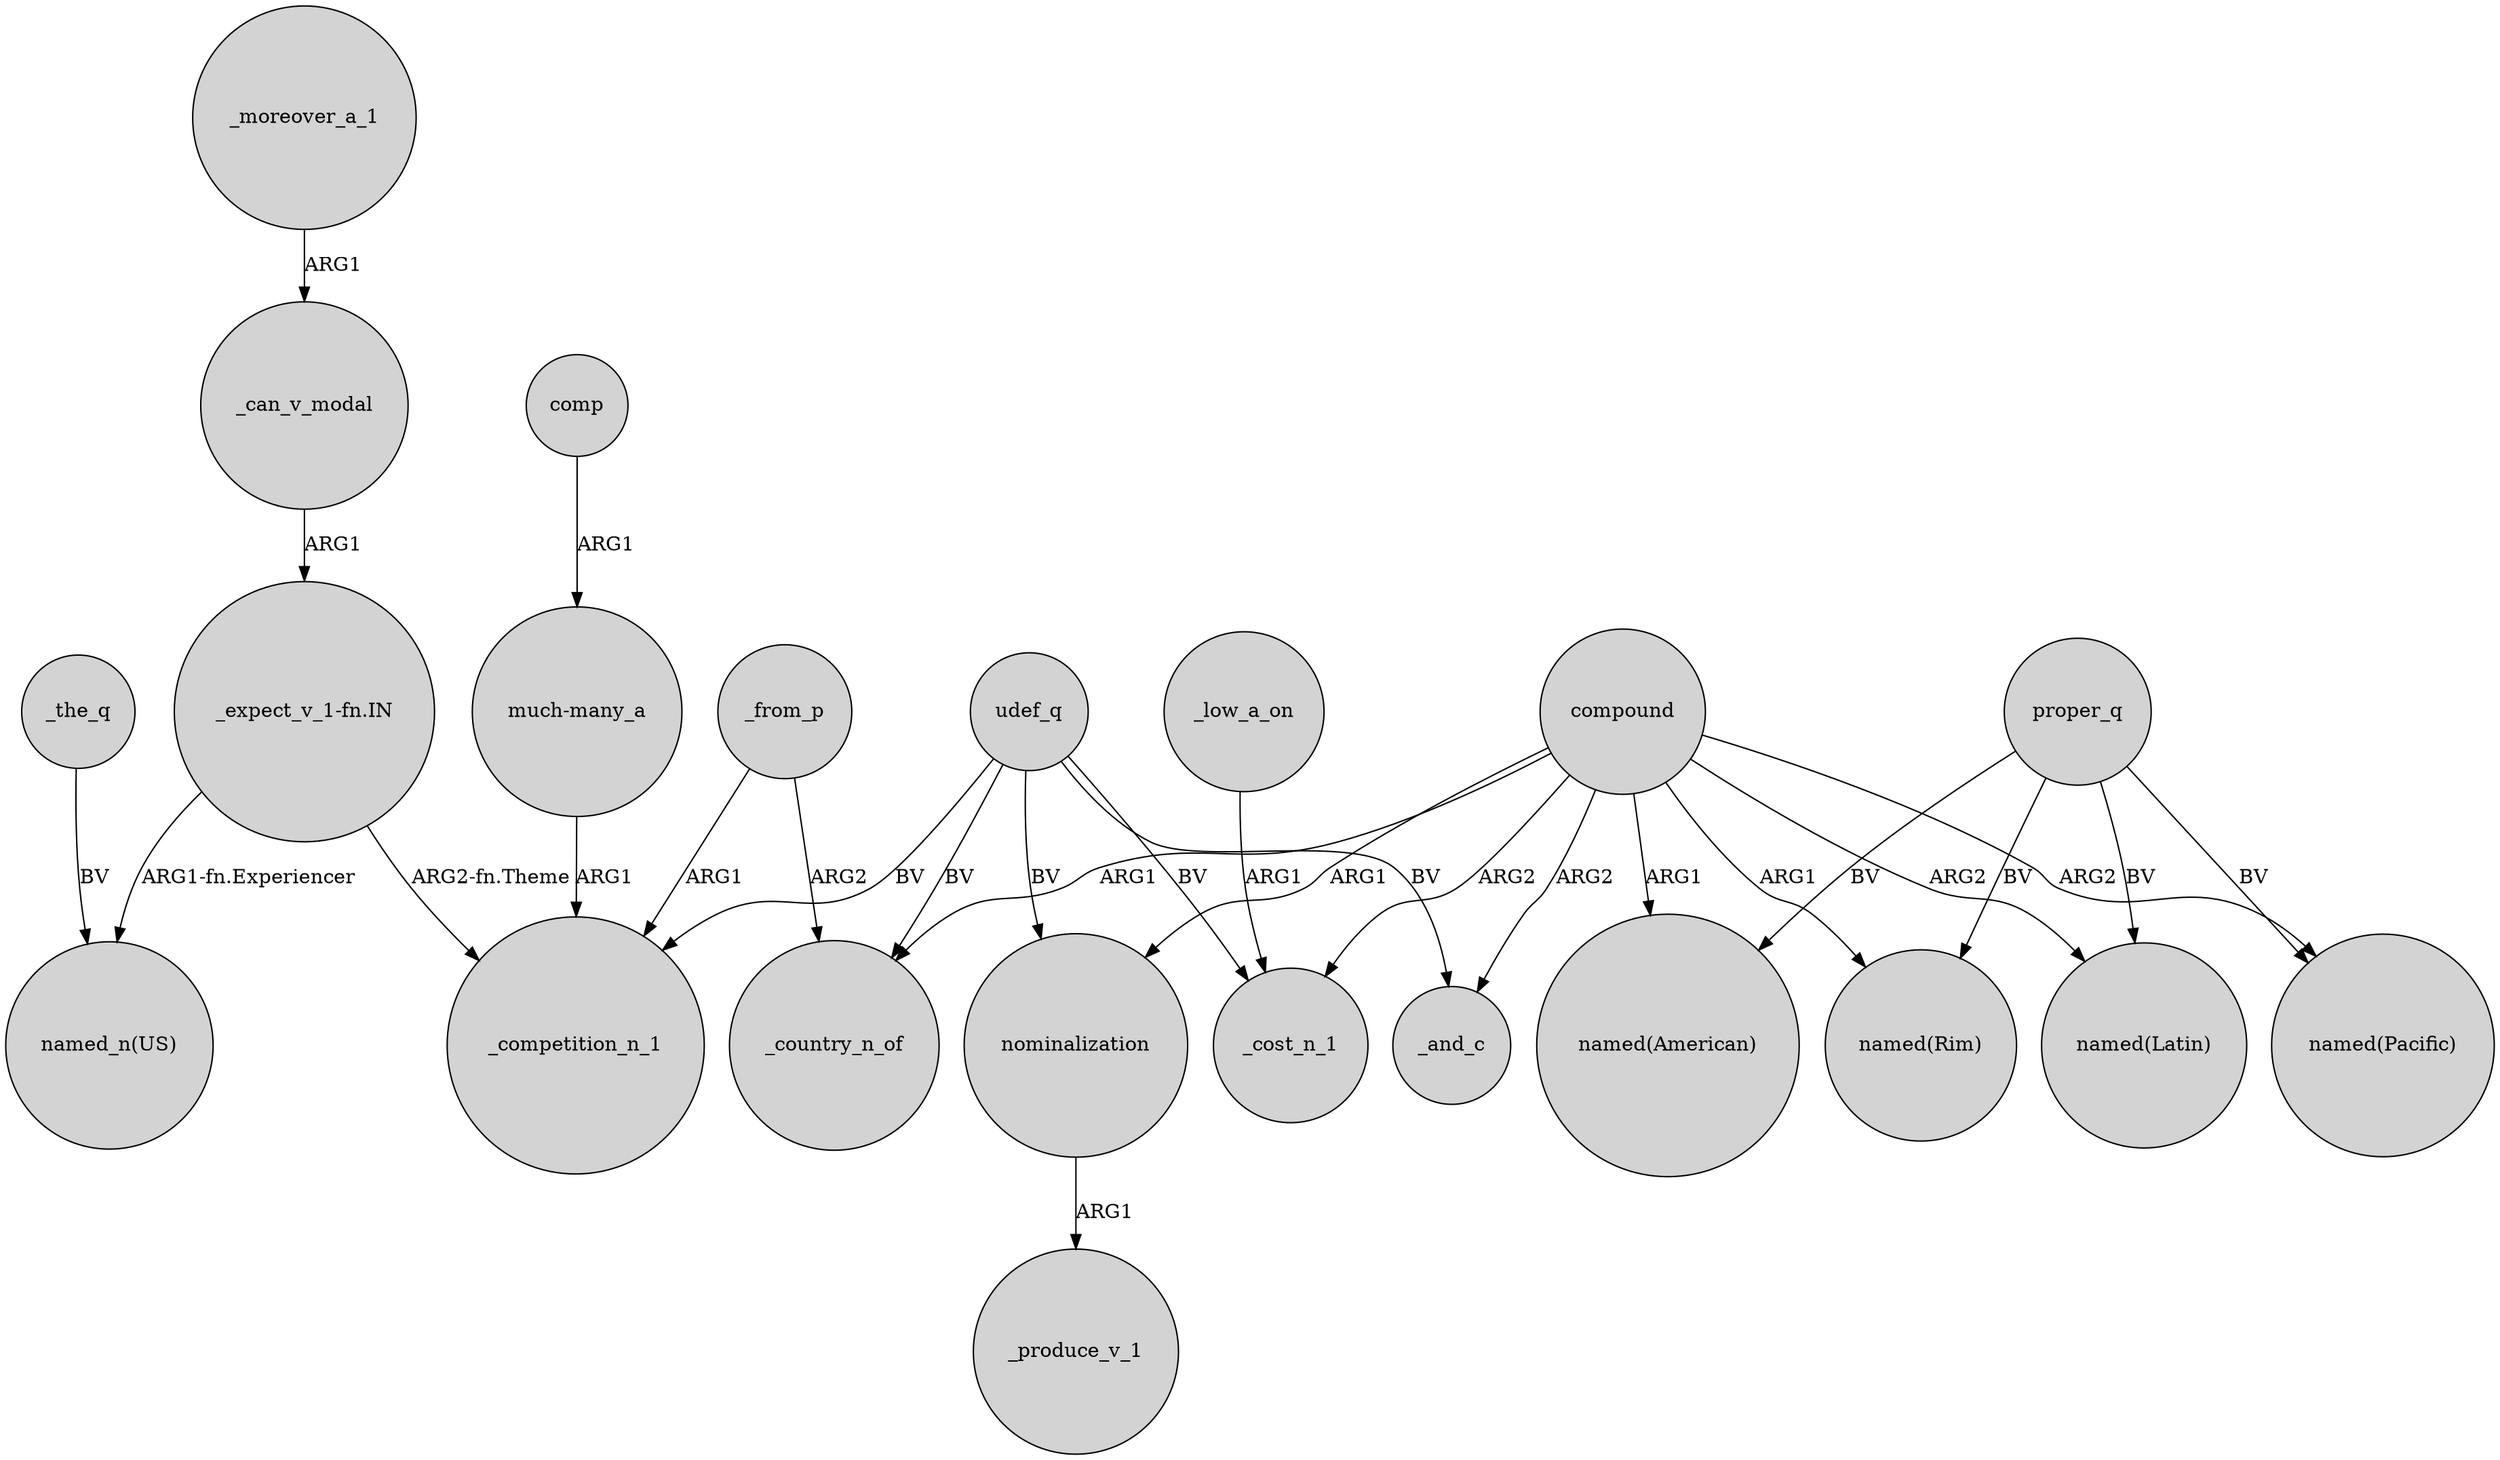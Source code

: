 digraph {
	node [shape=circle style=filled]
	udef_q -> _competition_n_1 [label=BV]
	proper_q -> "named(American)" [label=BV]
	compound -> "named(American)" [label=ARG1]
	"_expect_v_1-fn.IN" -> _competition_n_1 [label="ARG2-fn.Theme"]
	_from_p -> _country_n_of [label=ARG2]
	compound -> "named(Pacific)" [label=ARG2]
	"much-many_a" -> _competition_n_1 [label=ARG1]
	udef_q -> _cost_n_1 [label=BV]
	compound -> "named(Rim)" [label=ARG1]
	_the_q -> "named_n(US)" [label=BV]
	_from_p -> _competition_n_1 [label=ARG1]
	udef_q -> _country_n_of [label=BV]
	compound -> _and_c [label=ARG2]
	comp -> "much-many_a" [label=ARG1]
	_moreover_a_1 -> _can_v_modal [label=ARG1]
	proper_q -> "named(Rim)" [label=BV]
	compound -> _country_n_of [label=ARG1]
	"_expect_v_1-fn.IN" -> "named_n(US)" [label="ARG1-fn.Experiencer"]
	_can_v_modal -> "_expect_v_1-fn.IN" [label=ARG1]
	udef_q -> nominalization [label=BV]
	compound -> _cost_n_1 [label=ARG2]
	nominalization -> _produce_v_1 [label=ARG1]
	proper_q -> "named(Latin)" [label=BV]
	udef_q -> _and_c [label=BV]
	compound -> nominalization [label=ARG1]
	proper_q -> "named(Pacific)" [label=BV]
	_low_a_on -> _cost_n_1 [label=ARG1]
	compound -> "named(Latin)" [label=ARG2]
}
